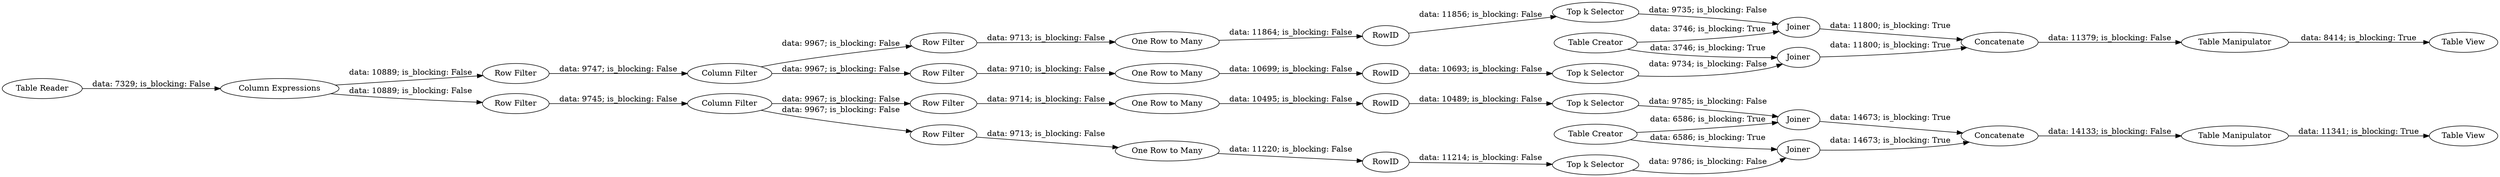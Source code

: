 digraph {
	"-6616930208125105334_24" [label="Top k Selector"]
	"-6616930208125105334_10" [label="Row Filter"]
	"-6616930208125105334_22" [label="One Row to Many"]
	"-6616930208125105334_26" [label=Joiner]
	"-6616930208125105334_14" [label=RowID]
	"-6616930208125105334_4" [label="Column Expressions"]
	"-6616930208125105334_11" [label="Row Filter"]
	"-6616930208125105334_27" [label=Joiner]
	"-6616930208125105334_33" [label=Concatenate]
	"-6616930208125105334_15" [label="Top k Selector"]
	"-6616930208125105334_7" [label="Column Filter"]
	"-6616930208125105334_8" [label="Column Filter"]
	"-6616930208125105334_25" [label="Table Creator"]
	"-6616930208125105334_12" [label="Row Filter"]
	"-6616930208125105334_28" [label="Table Creator"]
	"-6616930208125105334_36" [label="Table Manipulator"]
	"-6616930208125105334_6" [label="Row Filter"]
	"-6616930208125105334_16" [label="One Row to Many"]
	"-6616930208125105334_21" [label="Top k Selector"]
	"-6616930208125105334_37" [label="Table Manipulator"]
	"-6616930208125105334_1" [label="Table Reader"]
	"-6616930208125105334_23" [label=RowID]
	"-6616930208125105334_18" [label="Top k Selector"]
	"-6616930208125105334_30" [label=Joiner]
	"-6616930208125105334_34" [label="Table View"]
	"-6616930208125105334_5" [label="Row Filter"]
	"-6616930208125105334_17" [label=RowID]
	"-6616930208125105334_20" [label=RowID]
	"-6616930208125105334_9" [label="Row Filter"]
	"-6616930208125105334_32" [label=Concatenate]
	"-6616930208125105334_13" [label="One Row to Many"]
	"-6616930208125105334_29" [label=Joiner]
	"-6616930208125105334_19" [label="One Row to Many"]
	"-6616930208125105334_35" [label="Table View"]
	"-6616930208125105334_24" -> "-6616930208125105334_30" [label="data: 9735; is_blocking: False"]
	"-6616930208125105334_17" -> "-6616930208125105334_18" [label="data: 11214; is_blocking: False"]
	"-6616930208125105334_30" -> "-6616930208125105334_33" [label="data: 11800; is_blocking: True"]
	"-6616930208125105334_8" -> "-6616930208125105334_11" [label="data: 9967; is_blocking: False"]
	"-6616930208125105334_4" -> "-6616930208125105334_6" [label="data: 10889; is_blocking: False"]
	"-6616930208125105334_33" -> "-6616930208125105334_37" [label="data: 11379; is_blocking: False"]
	"-6616930208125105334_7" -> "-6616930208125105334_9" [label="data: 9967; is_blocking: False"]
	"-6616930208125105334_12" -> "-6616930208125105334_22" [label="data: 9713; is_blocking: False"]
	"-6616930208125105334_20" -> "-6616930208125105334_21" [label="data: 10693; is_blocking: False"]
	"-6616930208125105334_13" -> "-6616930208125105334_14" [label="data: 10495; is_blocking: False"]
	"-6616930208125105334_25" -> "-6616930208125105334_27" [label="data: 6586; is_blocking: True"]
	"-6616930208125105334_29" -> "-6616930208125105334_33" [label="data: 11800; is_blocking: True"]
	"-6616930208125105334_6" -> "-6616930208125105334_8" [label="data: 9747; is_blocking: False"]
	"-6616930208125105334_25" -> "-6616930208125105334_26" [label="data: 6586; is_blocking: True"]
	"-6616930208125105334_28" -> "-6616930208125105334_29" [label="data: 3746; is_blocking: True"]
	"-6616930208125105334_23" -> "-6616930208125105334_24" [label="data: 11856; is_blocking: False"]
	"-6616930208125105334_18" -> "-6616930208125105334_27" [label="data: 9786; is_blocking: False"]
	"-6616930208125105334_21" -> "-6616930208125105334_29" [label="data: 9734; is_blocking: False"]
	"-6616930208125105334_16" -> "-6616930208125105334_17" [label="data: 11220; is_blocking: False"]
	"-6616930208125105334_37" -> "-6616930208125105334_35" [label="data: 8414; is_blocking: True"]
	"-6616930208125105334_15" -> "-6616930208125105334_26" [label="data: 9785; is_blocking: False"]
	"-6616930208125105334_19" -> "-6616930208125105334_20" [label="data: 10699; is_blocking: False"]
	"-6616930208125105334_1" -> "-6616930208125105334_4" [label="data: 7329; is_blocking: False"]
	"-6616930208125105334_4" -> "-6616930208125105334_5" [label="data: 10889; is_blocking: False"]
	"-6616930208125105334_36" -> "-6616930208125105334_34" [label="data: 11341; is_blocking: True"]
	"-6616930208125105334_14" -> "-6616930208125105334_15" [label="data: 10489; is_blocking: False"]
	"-6616930208125105334_32" -> "-6616930208125105334_36" [label="data: 14133; is_blocking: False"]
	"-6616930208125105334_11" -> "-6616930208125105334_19" [label="data: 9710; is_blocking: False"]
	"-6616930208125105334_28" -> "-6616930208125105334_30" [label="data: 3746; is_blocking: True"]
	"-6616930208125105334_27" -> "-6616930208125105334_32" [label="data: 14673; is_blocking: True"]
	"-6616930208125105334_7" -> "-6616930208125105334_10" [label="data: 9967; is_blocking: False"]
	"-6616930208125105334_22" -> "-6616930208125105334_23" [label="data: 11864; is_blocking: False"]
	"-6616930208125105334_5" -> "-6616930208125105334_7" [label="data: 9745; is_blocking: False"]
	"-6616930208125105334_9" -> "-6616930208125105334_13" [label="data: 9714; is_blocking: False"]
	"-6616930208125105334_8" -> "-6616930208125105334_12" [label="data: 9967; is_blocking: False"]
	"-6616930208125105334_26" -> "-6616930208125105334_32" [label="data: 14673; is_blocking: True"]
	"-6616930208125105334_10" -> "-6616930208125105334_16" [label="data: 9713; is_blocking: False"]
	rankdir=LR
}
